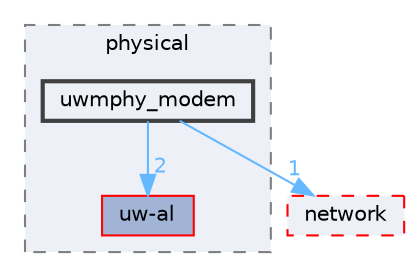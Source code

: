 digraph "uwmphy_modem"
{
 // LATEX_PDF_SIZE
  bgcolor="transparent";
  edge [fontname=Helvetica,fontsize=10,labelfontname=Helvetica,labelfontsize=10];
  node [fontname=Helvetica,fontsize=10,shape=box,height=0.2,width=0.4];
  compound=true
  subgraph clusterdir_72e4c916a7f28a58468fd1f36d6e4463 {
    graph [ bgcolor="#edf0f7", pencolor="grey50", label="physical", fontname=Helvetica,fontsize=10 style="filled,dashed", URL="dir_72e4c916a7f28a58468fd1f36d6e4463.html",tooltip=""]
  dir_22f4f8ff8791849c68712423f6f475cc [label="uw-al", fillcolor="#a2b4d6", color="red", style="filled", URL="dir_22f4f8ff8791849c68712423f6f475cc.html",tooltip=""];
  dir_808bfec9ce5da92ea878e356369fffac [label="uwmphy_modem", fillcolor="#edf0f7", color="grey25", style="filled,bold", URL="dir_808bfec9ce5da92ea878e356369fffac.html",tooltip=""];
  }
  dir_bce92bcee51198345c21c8b524b3c6a2 [label="network", fillcolor="#edf0f7", color="red", style="filled,dashed", URL="dir_bce92bcee51198345c21c8b524b3c6a2.html",tooltip=""];
  dir_808bfec9ce5da92ea878e356369fffac->dir_22f4f8ff8791849c68712423f6f475cc [headlabel="2", labeldistance=1.5 headhref="dir_000066_000030.html" href="dir_000066_000030.html" color="steelblue1" fontcolor="steelblue1"];
  dir_808bfec9ce5da92ea878e356369fffac->dir_bce92bcee51198345c21c8b524b3c6a2 [headlabel="1", labeldistance=1.5 headhref="dir_000066_000011.html" href="dir_000066_000011.html" color="steelblue1" fontcolor="steelblue1"];
}

